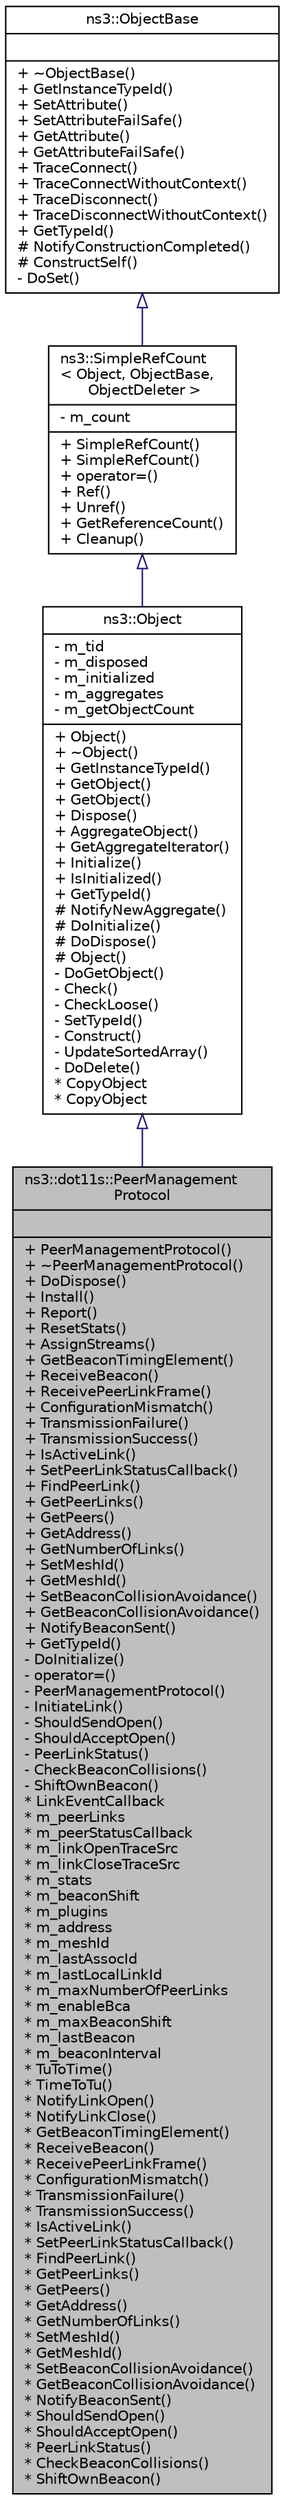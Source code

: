 digraph "ns3::dot11s::PeerManagementProtocol"
{
  edge [fontname="Helvetica",fontsize="10",labelfontname="Helvetica",labelfontsize="10"];
  node [fontname="Helvetica",fontsize="10",shape=record];
  Node1 [label="{ns3::dot11s::PeerManagement\lProtocol\n||+ PeerManagementProtocol()\l+ ~PeerManagementProtocol()\l+ DoDispose()\l+ Install()\l+ Report()\l+ ResetStats()\l+ AssignStreams()\l+ GetBeaconTimingElement()\l+ ReceiveBeacon()\l+ ReceivePeerLinkFrame()\l+ ConfigurationMismatch()\l+ TransmissionFailure()\l+ TransmissionSuccess()\l+ IsActiveLink()\l+ SetPeerLinkStatusCallback()\l+ FindPeerLink()\l+ GetPeerLinks()\l+ GetPeers()\l+ GetAddress()\l+ GetNumberOfLinks()\l+ SetMeshId()\l+ GetMeshId()\l+ SetBeaconCollisionAvoidance()\l+ GetBeaconCollisionAvoidance()\l+ NotifyBeaconSent()\l+ GetTypeId()\l- DoInitialize()\l- operator=()\l- PeerManagementProtocol()\l- InitiateLink()\l- ShouldSendOpen()\l- ShouldAcceptOpen()\l- PeerLinkStatus()\l- CheckBeaconCollisions()\l- ShiftOwnBeacon()\l* LinkEventCallback\l* m_peerLinks\l* m_peerStatusCallback\l* m_linkOpenTraceSrc\l* m_linkCloseTraceSrc\l* m_stats\l* m_beaconShift\l* m_plugins\l* m_address\l* m_meshId\l* m_lastAssocId\l* m_lastLocalLinkId\l* m_maxNumberOfPeerLinks\l* m_enableBca\l* m_maxBeaconShift\l* m_lastBeacon\l* m_beaconInterval\l* TuToTime()\l* TimeToTu()\l* NotifyLinkOpen()\l* NotifyLinkClose()\l* GetBeaconTimingElement()\l* ReceiveBeacon()\l* ReceivePeerLinkFrame()\l* ConfigurationMismatch()\l* TransmissionFailure()\l* TransmissionSuccess()\l* IsActiveLink()\l* SetPeerLinkStatusCallback()\l* FindPeerLink()\l* GetPeerLinks()\l* GetPeers()\l* GetAddress()\l* GetNumberOfLinks()\l* SetMeshId()\l* GetMeshId()\l* SetBeaconCollisionAvoidance()\l* GetBeaconCollisionAvoidance()\l* NotifyBeaconSent()\l* ShouldSendOpen()\l* ShouldAcceptOpen()\l* PeerLinkStatus()\l* CheckBeaconCollisions()\l* ShiftOwnBeacon()\l}",height=0.2,width=0.4,color="black", fillcolor="grey75", style="filled", fontcolor="black"];
  Node2 -> Node1 [dir="back",color="midnightblue",fontsize="10",style="solid",arrowtail="onormal"];
  Node2 [label="{ns3::Object\n|- m_tid\l- m_disposed\l- m_initialized\l- m_aggregates\l- m_getObjectCount\l|+ Object()\l+ ~Object()\l+ GetInstanceTypeId()\l+ GetObject()\l+ GetObject()\l+ Dispose()\l+ AggregateObject()\l+ GetAggregateIterator()\l+ Initialize()\l+ IsInitialized()\l+ GetTypeId()\l# NotifyNewAggregate()\l# DoInitialize()\l# DoDispose()\l# Object()\l- DoGetObject()\l- Check()\l- CheckLoose()\l- SetTypeId()\l- Construct()\l- UpdateSortedArray()\l- DoDelete()\l* CopyObject\l* CopyObject\l}",height=0.2,width=0.4,color="black", fillcolor="white", style="filled",URL="$d9/d77/classns3_1_1Object.html",tooltip="A base class which provides memory management and object aggregation. "];
  Node3 -> Node2 [dir="back",color="midnightblue",fontsize="10",style="solid",arrowtail="onormal"];
  Node3 [label="{ns3::SimpleRefCount\l\< Object, ObjectBase,\l ObjectDeleter \>\n|- m_count\l|+ SimpleRefCount()\l+ SimpleRefCount()\l+ operator=()\l+ Ref()\l+ Unref()\l+ GetReferenceCount()\l+ Cleanup()\l}",height=0.2,width=0.4,color="black", fillcolor="white", style="filled",URL="$da/da1/classns3_1_1SimpleRefCount.html"];
  Node4 -> Node3 [dir="back",color="midnightblue",fontsize="10",style="solid",arrowtail="onormal"];
  Node4 [label="{ns3::ObjectBase\n||+ ~ObjectBase()\l+ GetInstanceTypeId()\l+ SetAttribute()\l+ SetAttributeFailSafe()\l+ GetAttribute()\l+ GetAttributeFailSafe()\l+ TraceConnect()\l+ TraceConnectWithoutContext()\l+ TraceDisconnect()\l+ TraceDisconnectWithoutContext()\l+ GetTypeId()\l# NotifyConstructionCompleted()\l# ConstructSelf()\l- DoSet()\l}",height=0.2,width=0.4,color="black", fillcolor="white", style="filled",URL="$d2/dac/classns3_1_1ObjectBase.html",tooltip="Anchor the ns-3 type and attribute system. "];
}

